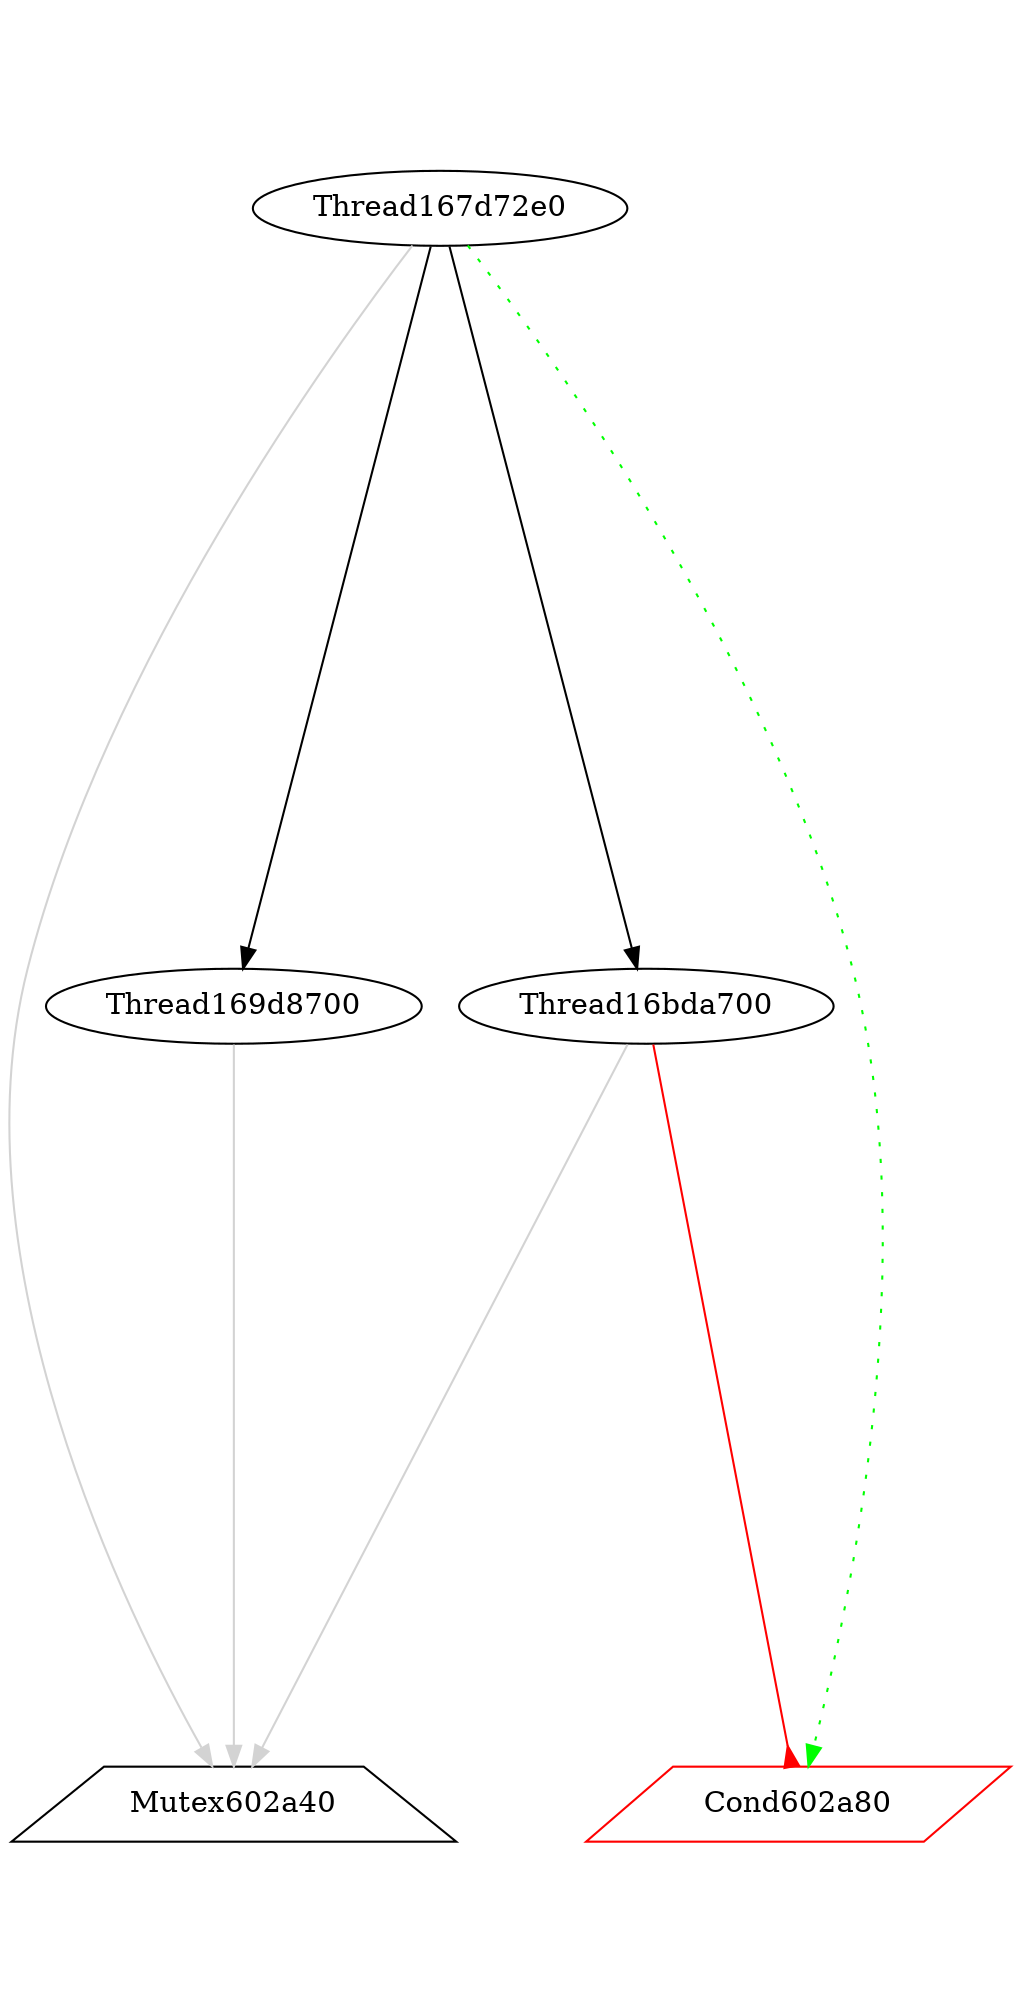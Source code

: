 digraph G {
graph[center=true, ratio=2];
Thread16bda700 [color=black];
Thread16bda700 -> Mutex602a40 [arrowhead=normal,color=lightgray];
Thread16bda700 -> Cond602a80 [arrowhead=inv,color=red];
Mutex602a40 [shape=trapezium,color=black];
Cond602a80 [shape=parallelogram,color=red];
Thread169d8700 [color=black];
Thread169d8700 -> Mutex602a40 [arrowhead=normal,color=lightgray];
Thread167d72e0 [color=black];
Thread167d72e0 -> Thread16bda700 [arrowhead=normal];
Thread167d72e0 -> Mutex602a40 [arrowhead=normal,color=lightgray];
Thread167d72e0 -> Cond602a80 [style=dotted,color=green];
Thread167d72e0 -> Thread169d8700 [arrowhead=normal];
}